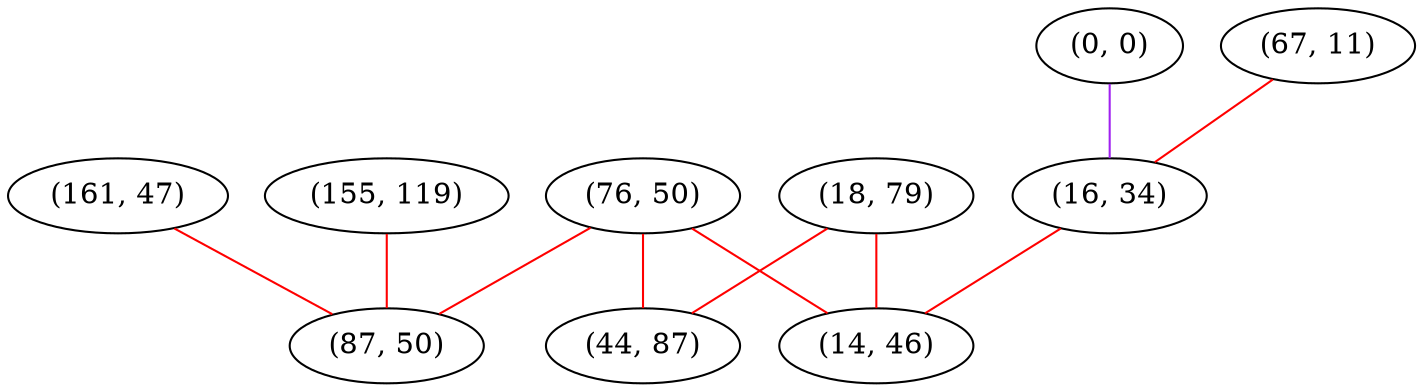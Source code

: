 graph "" {
"(155, 119)";
"(0, 0)";
"(18, 79)";
"(67, 11)";
"(16, 34)";
"(76, 50)";
"(14, 46)";
"(44, 87)";
"(161, 47)";
"(87, 50)";
"(155, 119)" -- "(87, 50)"  [color=red, key=0, weight=1];
"(0, 0)" -- "(16, 34)"  [color=purple, key=0, weight=4];
"(18, 79)" -- "(44, 87)"  [color=red, key=0, weight=1];
"(18, 79)" -- "(14, 46)"  [color=red, key=0, weight=1];
"(67, 11)" -- "(16, 34)"  [color=red, key=0, weight=1];
"(16, 34)" -- "(14, 46)"  [color=red, key=0, weight=1];
"(76, 50)" -- "(44, 87)"  [color=red, key=0, weight=1];
"(76, 50)" -- "(87, 50)"  [color=red, key=0, weight=1];
"(76, 50)" -- "(14, 46)"  [color=red, key=0, weight=1];
"(161, 47)" -- "(87, 50)"  [color=red, key=0, weight=1];
}
